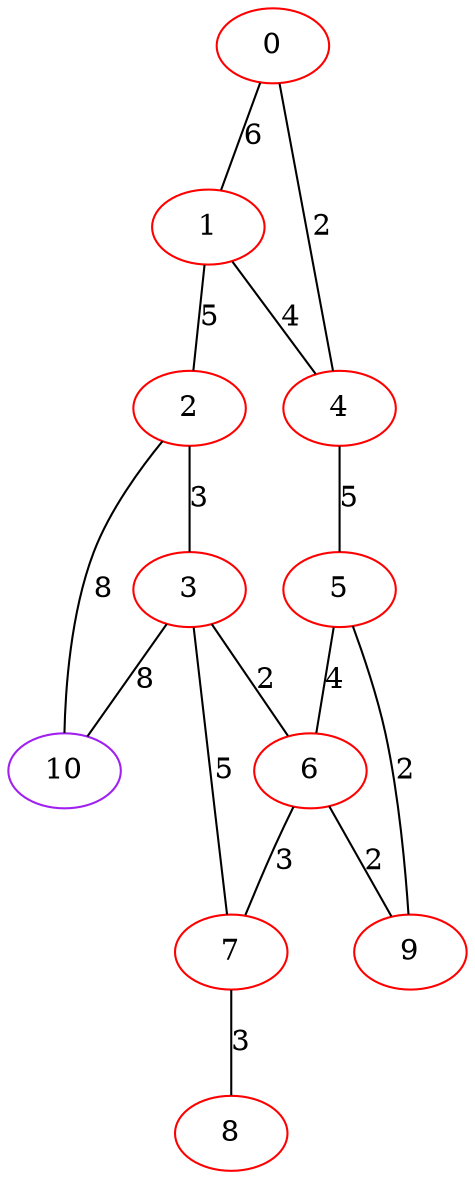 graph "" {
0 [color=red, weight=1];
1 [color=red, weight=1];
2 [color=red, weight=1];
3 [color=red, weight=1];
4 [color=red, weight=1];
5 [color=red, weight=1];
6 [color=red, weight=1];
7 [color=red, weight=1];
8 [color=red, weight=1];
9 [color=red, weight=1];
10 [color=purple, weight=4];
0 -- 1  [key=0, label=6];
0 -- 4  [key=0, label=2];
1 -- 2  [key=0, label=5];
1 -- 4  [key=0, label=4];
2 -- 10  [key=0, label=8];
2 -- 3  [key=0, label=3];
3 -- 10  [key=0, label=8];
3 -- 6  [key=0, label=2];
3 -- 7  [key=0, label=5];
4 -- 5  [key=0, label=5];
5 -- 9  [key=0, label=2];
5 -- 6  [key=0, label=4];
6 -- 9  [key=0, label=2];
6 -- 7  [key=0, label=3];
7 -- 8  [key=0, label=3];
}
